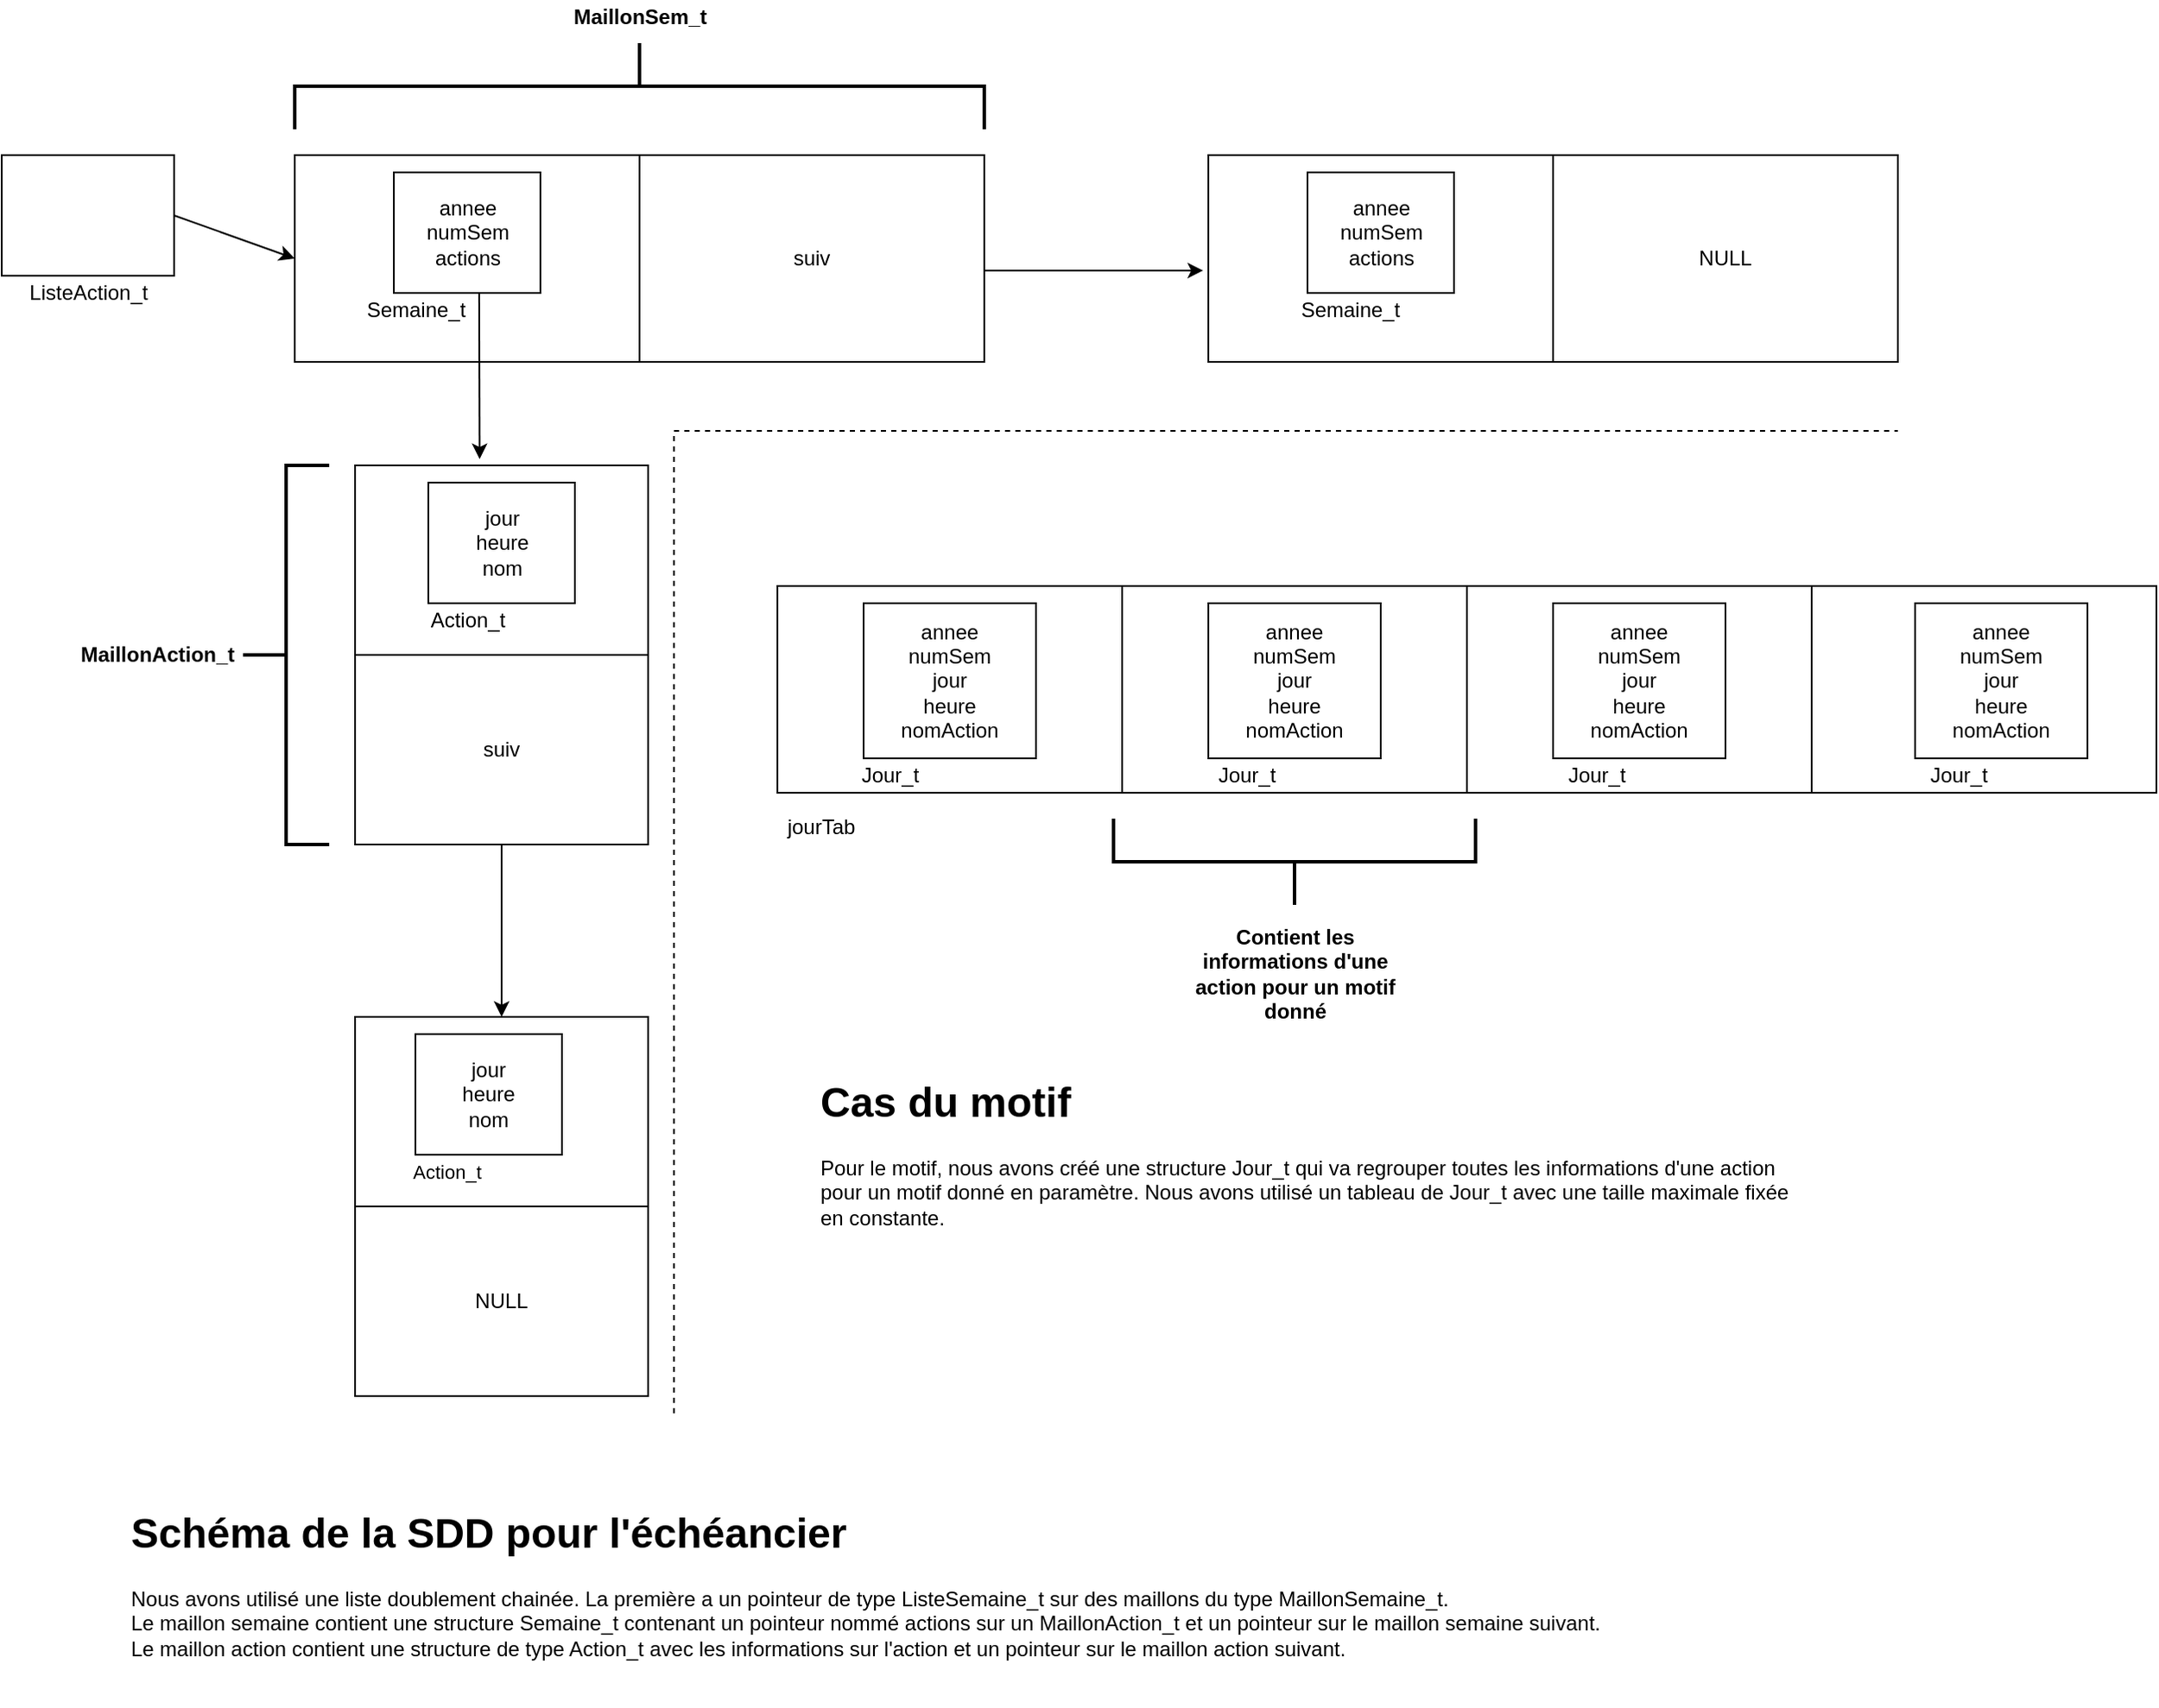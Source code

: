<mxfile version="16.6.7" type="device"><diagram id="w6_mDT75R7Rcaq3bpF02" name="Page-1"><mxGraphModel dx="1422" dy="705" grid="1" gridSize="10" guides="1" tooltips="1" connect="1" arrows="1" fold="1" page="1" pageScale="1" pageWidth="827" pageHeight="1169" math="0" shadow="0"><root><mxCell id="0"/><mxCell id="1" parent="0"/><mxCell id="bN3i4YvTsQcRCM1L1wtQ-1" value="" style="rounded=0;whiteSpace=wrap;html=1;" parent="1" vertex="1"><mxGeometry x="180" y="110" width="200" height="120" as="geometry"/></mxCell><mxCell id="bN3i4YvTsQcRCM1L1wtQ-2" value="suiv" style="rounded=0;whiteSpace=wrap;html=1;" parent="1" vertex="1"><mxGeometry x="380" y="110" width="200" height="120" as="geometry"/></mxCell><mxCell id="bN3i4YvTsQcRCM1L1wtQ-3" value="" style="rounded=0;whiteSpace=wrap;html=1;" parent="1" vertex="1"><mxGeometry x="10" y="110" width="100" height="70" as="geometry"/></mxCell><mxCell id="bN3i4YvTsQcRCM1L1wtQ-4" value="ListeAction_t" style="text;html=1;resizable=0;autosize=1;align=center;verticalAlign=middle;points=[];fillColor=none;strokeColor=none;rounded=0;" parent="1" vertex="1"><mxGeometry x="20" y="180" width="80" height="20" as="geometry"/></mxCell><mxCell id="bN3i4YvTsQcRCM1L1wtQ-5" value="" style="endArrow=classic;html=1;rounded=0;exitX=1;exitY=0.5;exitDx=0;exitDy=0;entryX=0;entryY=0.5;entryDx=0;entryDy=0;" parent="1" source="bN3i4YvTsQcRCM1L1wtQ-3" target="bN3i4YvTsQcRCM1L1wtQ-1" edge="1"><mxGeometry width="50" height="50" relative="1" as="geometry"><mxPoint x="390" y="320" as="sourcePoint"/><mxPoint x="440" y="270" as="targetPoint"/></mxGeometry></mxCell><mxCell id="bN3i4YvTsQcRCM1L1wtQ-6" value="&lt;font&gt;&lt;font style=&quot;font-size: 12px&quot;&gt;annee&lt;br&gt;numSem&lt;br&gt;actions&lt;/font&gt;&lt;br&gt;&lt;/font&gt;" style="rounded=0;whiteSpace=wrap;html=1;" parent="1" vertex="1"><mxGeometry x="237.5" y="120" width="85" height="70" as="geometry"/></mxCell><mxCell id="bN3i4YvTsQcRCM1L1wtQ-7" value="&lt;b&gt;MaillonSem_t&lt;/b&gt;" style="text;html=1;align=center;verticalAlign=middle;resizable=0;points=[];autosize=1;strokeColor=none;fillColor=none;" parent="1" vertex="1"><mxGeometry x="335" y="20" width="90" height="20" as="geometry"/></mxCell><mxCell id="bN3i4YvTsQcRCM1L1wtQ-8" value="&lt;font style=&quot;font-size: 12px&quot;&gt;Semaine_t&lt;/font&gt;" style="text;html=1;align=center;verticalAlign=middle;resizable=0;points=[];autosize=1;strokeColor=none;fillColor=none;" parent="1" vertex="1"><mxGeometry x="215" y="190" width="70" height="20" as="geometry"/></mxCell><mxCell id="bN3i4YvTsQcRCM1L1wtQ-9" value="" style="rounded=0;whiteSpace=wrap;html=1;" parent="1" vertex="1"><mxGeometry x="215" y="290" width="170" height="110" as="geometry"/></mxCell><mxCell id="bN3i4YvTsQcRCM1L1wtQ-10" value="suiv" style="rounded=0;whiteSpace=wrap;html=1;" parent="1" vertex="1"><mxGeometry x="215" y="400" width="170" height="110" as="geometry"/></mxCell><mxCell id="bN3i4YvTsQcRCM1L1wtQ-11" value="" style="endArrow=classic;html=1;rounded=0;fontSize=11;entryX=0.425;entryY=-0.033;entryDx=0;entryDy=0;entryPerimeter=0;exitX=0.582;exitY=1;exitDx=0;exitDy=0;exitPerimeter=0;" parent="1" source="bN3i4YvTsQcRCM1L1wtQ-6" target="bN3i4YvTsQcRCM1L1wtQ-9" edge="1"><mxGeometry width="50" height="50" relative="1" as="geometry"><mxPoint x="390" y="320" as="sourcePoint"/><mxPoint x="290" y="310" as="targetPoint"/><Array as="points"/></mxGeometry></mxCell><mxCell id="bN3i4YvTsQcRCM1L1wtQ-12" value="&lt;font&gt;&lt;font style=&quot;font-size: 12px&quot;&gt;jour&lt;br&gt;heure&lt;br&gt;nom&lt;/font&gt;&lt;br&gt;&lt;/font&gt;" style="rounded=0;whiteSpace=wrap;html=1;" parent="1" vertex="1"><mxGeometry x="257.5" y="300" width="85" height="70" as="geometry"/></mxCell><mxCell id="bN3i4YvTsQcRCM1L1wtQ-13" value="&lt;font style=&quot;font-size: 12px&quot;&gt;Action_t&lt;/font&gt;" style="text;html=1;align=center;verticalAlign=middle;resizable=0;points=[];autosize=1;strokeColor=none;fillColor=none;" parent="1" vertex="1"><mxGeometry x="250" y="370" width="60" height="20" as="geometry"/></mxCell><mxCell id="bN3i4YvTsQcRCM1L1wtQ-14" value="" style="rounded=0;whiteSpace=wrap;html=1;" parent="1" vertex="1"><mxGeometry x="215" y="610" width="170" height="110" as="geometry"/></mxCell><mxCell id="bN3i4YvTsQcRCM1L1wtQ-15" value="NULL" style="rounded=0;whiteSpace=wrap;html=1;" parent="1" vertex="1"><mxGeometry x="215" y="720" width="170" height="110" as="geometry"/></mxCell><mxCell id="bN3i4YvTsQcRCM1L1wtQ-16" value="&lt;font&gt;&lt;font style=&quot;font-size: 12px&quot;&gt;jour&lt;br&gt;heure&lt;br&gt;nom&lt;/font&gt;&lt;br&gt;&lt;/font&gt;" style="rounded=0;whiteSpace=wrap;html=1;" parent="1" vertex="1"><mxGeometry x="250" y="620" width="85" height="70" as="geometry"/></mxCell><mxCell id="bN3i4YvTsQcRCM1L1wtQ-17" value="&lt;font style=&quot;font-size: 11px&quot;&gt;Action_t&lt;/font&gt;" style="text;html=1;align=center;verticalAlign=middle;resizable=0;points=[];autosize=1;strokeColor=none;fillColor=none;" parent="1" vertex="1"><mxGeometry x="237.5" y="690" width="60" height="20" as="geometry"/></mxCell><mxCell id="bN3i4YvTsQcRCM1L1wtQ-18" value="" style="endArrow=classic;html=1;rounded=0;exitX=0.5;exitY=1;exitDx=0;exitDy=0;entryX=0.5;entryY=0;entryDx=0;entryDy=0;" parent="1" source="bN3i4YvTsQcRCM1L1wtQ-10" target="bN3i4YvTsQcRCM1L1wtQ-14" edge="1"><mxGeometry width="50" height="50" relative="1" as="geometry"><mxPoint x="420" y="560" as="sourcePoint"/><mxPoint x="490" y="585" as="targetPoint"/></mxGeometry></mxCell><mxCell id="bN3i4YvTsQcRCM1L1wtQ-19" value="&lt;b&gt;MaillonAction_t&lt;/b&gt;" style="text;html=1;align=center;verticalAlign=middle;resizable=0;points=[];autosize=1;strokeColor=none;fillColor=none;" parent="1" vertex="1"><mxGeometry x="50" y="390" width="100" height="20" as="geometry"/></mxCell><mxCell id="bN3i4YvTsQcRCM1L1wtQ-20" value="" style="rounded=0;whiteSpace=wrap;html=1;" parent="1" vertex="1"><mxGeometry x="710" y="110" width="200" height="120" as="geometry"/></mxCell><mxCell id="bN3i4YvTsQcRCM1L1wtQ-21" value="NULL" style="rounded=0;whiteSpace=wrap;html=1;" parent="1" vertex="1"><mxGeometry x="910" y="110" width="200" height="120" as="geometry"/></mxCell><mxCell id="bN3i4YvTsQcRCM1L1wtQ-22" value="&lt;font&gt;&lt;font style=&quot;font-size: 12px&quot;&gt;annee&lt;br&gt;numSem&lt;br&gt;actions&lt;/font&gt;&lt;br&gt;&lt;/font&gt;" style="rounded=0;whiteSpace=wrap;html=1;" parent="1" vertex="1"><mxGeometry x="767.5" y="120" width="85" height="70" as="geometry"/></mxCell><mxCell id="bN3i4YvTsQcRCM1L1wtQ-23" value="&lt;font style=&quot;font-size: 12px&quot;&gt;Semaine_t&lt;/font&gt;" style="text;html=1;align=center;verticalAlign=middle;resizable=0;points=[];autosize=1;strokeColor=none;fillColor=none;" parent="1" vertex="1"><mxGeometry x="757" y="190" width="70" height="20" as="geometry"/></mxCell><mxCell id="bN3i4YvTsQcRCM1L1wtQ-24" value="" style="endArrow=classic;html=1;rounded=0;entryX=-0.015;entryY=0.558;entryDx=0;entryDy=0;entryPerimeter=0;exitX=1;exitY=0.558;exitDx=0;exitDy=0;exitPerimeter=0;" parent="1" source="bN3i4YvTsQcRCM1L1wtQ-2" target="bN3i4YvTsQcRCM1L1wtQ-20" edge="1"><mxGeometry width="50" height="50" relative="1" as="geometry"><mxPoint x="620" y="190" as="sourcePoint"/><mxPoint x="650" y="200" as="targetPoint"/></mxGeometry></mxCell><mxCell id="bN3i4YvTsQcRCM1L1wtQ-27" value="" style="strokeWidth=2;html=1;shape=mxgraph.flowchart.annotation_2;align=left;labelPosition=right;pointerEvents=1;fontSize=12;" parent="1" vertex="1"><mxGeometry x="150" y="290" width="50" height="220" as="geometry"/></mxCell><mxCell id="bN3i4YvTsQcRCM1L1wtQ-28" value="" style="strokeWidth=2;html=1;shape=mxgraph.flowchart.annotation_2;align=left;labelPosition=right;pointerEvents=1;fontSize=12;rotation=90;" parent="1" vertex="1"><mxGeometry x="355" y="-130" width="50" height="400" as="geometry"/></mxCell><mxCell id="bN3i4YvTsQcRCM1L1wtQ-29" value="" style="strokeWidth=2;html=1;shape=mxgraph.flowchart.annotation_2;align=left;labelPosition=right;pointerEvents=1;fontSize=12;rotation=-90;" parent="1" vertex="1"><mxGeometry x="735" y="415" width="50" height="210" as="geometry"/></mxCell><mxCell id="bN3i4YvTsQcRCM1L1wtQ-30" value="&lt;b&gt;Contient les informations d'une action pour un motif donné&lt;/b&gt;" style="text;html=1;strokeColor=none;fillColor=none;align=center;verticalAlign=middle;whiteSpace=wrap;rounded=0;fontSize=12;" parent="1" vertex="1"><mxGeometry x="697.5" y="545" width="125" height="80" as="geometry"/></mxCell><mxCell id="bN3i4YvTsQcRCM1L1wtQ-31" value="&lt;h1&gt;Schéma de la SDD pour l'échéancier&lt;/h1&gt;&lt;div&gt;Nous avons utilisé une liste doublement chainée. La première a un pointeur de type ListeSemaine_t sur des maillons du type MaillonSemaine_t.&lt;/div&gt;&lt;div&gt;Le maillon semaine contient une structure Semaine_t contenant un pointeur nommé actions sur un MaillonAction_t et un pointeur sur le maillon semaine suivant.&lt;/div&gt;&lt;div&gt;Le maillon action contient une structure de type Action_t avec les informations sur l'action et un pointeur sur le maillon action suivant.&amp;nbsp;&lt;/div&gt;" style="text;html=1;strokeColor=none;fillColor=none;spacing=5;spacingTop=-20;whiteSpace=wrap;overflow=hidden;rounded=0;fontSize=12;" parent="1" vertex="1"><mxGeometry x="80" y="890" width="1060" height="120" as="geometry"/></mxCell><mxCell id="GzWNgILopOdRPE09eYBR-1" value="" style="endArrow=none;dashed=1;html=1;rounded=0;" parent="1" edge="1"><mxGeometry width="50" height="50" relative="1" as="geometry"><mxPoint x="400" y="840" as="sourcePoint"/><mxPoint x="1110" y="270" as="targetPoint"/><Array as="points"><mxPoint x="400" y="270"/></Array></mxGeometry></mxCell><mxCell id="GzWNgILopOdRPE09eYBR-2" value="" style="rounded=0;whiteSpace=wrap;html=1;" parent="1" vertex="1"><mxGeometry x="460" y="360" width="200" height="120" as="geometry"/></mxCell><mxCell id="GzWNgILopOdRPE09eYBR-3" value="" style="rounded=0;whiteSpace=wrap;html=1;" parent="1" vertex="1"><mxGeometry x="660" y="360" width="200" height="120" as="geometry"/></mxCell><mxCell id="GzWNgILopOdRPE09eYBR-4" value="" style="rounded=0;whiteSpace=wrap;html=1;" parent="1" vertex="1"><mxGeometry x="860" y="360" width="200" height="120" as="geometry"/></mxCell><mxCell id="GzWNgILopOdRPE09eYBR-5" value="" style="rounded=0;whiteSpace=wrap;html=1;" parent="1" vertex="1"><mxGeometry x="1060" y="360" width="200" height="120" as="geometry"/></mxCell><mxCell id="bN3i4YvTsQcRCM1L1wtQ-25" value="&lt;font&gt;annee&lt;br&gt;numSem&lt;br&gt;jour&lt;br&gt;heure&lt;br&gt;nomAction&lt;br&gt;&lt;/font&gt;" style="rounded=0;whiteSpace=wrap;html=1;" parent="1" vertex="1"><mxGeometry x="510" y="370" width="100" height="90" as="geometry"/></mxCell><mxCell id="GzWNgILopOdRPE09eYBR-6" value="&lt;font&gt;annee&lt;br&gt;numSem&lt;br&gt;jour&lt;br&gt;heure&lt;br&gt;nomAction&lt;br&gt;&lt;/font&gt;" style="rounded=0;whiteSpace=wrap;html=1;" parent="1" vertex="1"><mxGeometry x="710" y="370" width="100" height="90" as="geometry"/></mxCell><mxCell id="GzWNgILopOdRPE09eYBR-7" value="&lt;font&gt;annee&lt;br&gt;numSem&lt;br&gt;jour&lt;br&gt;heure&lt;br&gt;nomAction&lt;br&gt;&lt;/font&gt;" style="rounded=0;whiteSpace=wrap;html=1;" parent="1" vertex="1"><mxGeometry x="910" y="370" width="100" height="90" as="geometry"/></mxCell><mxCell id="GzWNgILopOdRPE09eYBR-8" value="&lt;font&gt;annee&lt;br&gt;numSem&lt;br&gt;jour&lt;br&gt;heure&lt;br&gt;nomAction&lt;br&gt;&lt;/font&gt;" style="rounded=0;whiteSpace=wrap;html=1;" parent="1" vertex="1"><mxGeometry x="1120" y="370" width="100" height="90" as="geometry"/></mxCell><mxCell id="GzWNgILopOdRPE09eYBR-9" value="&lt;font style=&quot;font-size: 12px&quot;&gt;Jour_t&lt;/font&gt;" style="text;html=1;align=center;verticalAlign=middle;resizable=0;points=[];autosize=1;strokeColor=none;fillColor=none;" parent="1" vertex="1"><mxGeometry x="707" y="460" width="50" height="20" as="geometry"/></mxCell><mxCell id="bN3i4YvTsQcRCM1L1wtQ-26" value="&lt;font style=&quot;font-size: 12px&quot;&gt;Jour_t&lt;/font&gt;" style="text;html=1;align=center;verticalAlign=middle;resizable=0;points=[];autosize=1;strokeColor=none;fillColor=none;" parent="1" vertex="1"><mxGeometry x="500" y="460" width="50" height="20" as="geometry"/></mxCell><mxCell id="GzWNgILopOdRPE09eYBR-10" value="&lt;font style=&quot;font-size: 12px&quot;&gt;Jour_t&lt;/font&gt;" style="text;html=1;align=center;verticalAlign=middle;resizable=0;points=[];autosize=1;strokeColor=none;fillColor=none;" parent="1" vertex="1"><mxGeometry x="910" y="460" width="50" height="20" as="geometry"/></mxCell><mxCell id="GzWNgILopOdRPE09eYBR-11" value="&lt;font style=&quot;font-size: 12px&quot;&gt;Jour_t&lt;/font&gt;" style="text;html=1;align=center;verticalAlign=middle;resizable=0;points=[];autosize=1;strokeColor=none;fillColor=none;" parent="1" vertex="1"><mxGeometry x="1120" y="460" width="50" height="20" as="geometry"/></mxCell><mxCell id="GzWNgILopOdRPE09eYBR-12" value="jourTab" style="text;html=1;resizable=0;autosize=1;align=center;verticalAlign=middle;points=[];fillColor=none;strokeColor=none;rounded=0;" parent="1" vertex="1"><mxGeometry x="460" y="490" width="50" height="20" as="geometry"/></mxCell><mxCell id="GzWNgILopOdRPE09eYBR-13" value="&lt;h1&gt;Cas du motif&lt;/h1&gt;&lt;div&gt;Pour le motif,&amp;nbsp;&lt;span&gt;nous avons créé une structure Jour_t qui va regrouper&amp;nbsp;&lt;/span&gt;&lt;span&gt;toutes les informations d'une action pour un motif donné en paramètre. Nous avons utilisé un tableau de Jour_t avec une taille maximale fixée en constante.&lt;/span&gt;&lt;/div&gt;" style="text;html=1;strokeColor=none;fillColor=none;spacing=5;spacingTop=-20;whiteSpace=wrap;overflow=hidden;rounded=0;fontSize=12;" parent="1" vertex="1"><mxGeometry x="480" y="640" width="570" height="100" as="geometry"/></mxCell></root></mxGraphModel></diagram></mxfile>